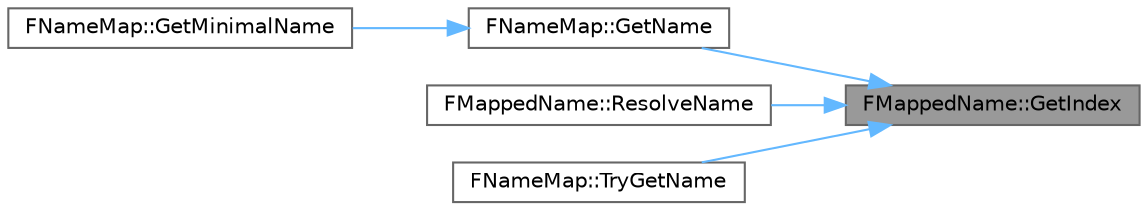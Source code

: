 digraph "FMappedName::GetIndex"
{
 // INTERACTIVE_SVG=YES
 // LATEX_PDF_SIZE
  bgcolor="transparent";
  edge [fontname=Helvetica,fontsize=10,labelfontname=Helvetica,labelfontsize=10];
  node [fontname=Helvetica,fontsize=10,shape=box,height=0.2,width=0.4];
  rankdir="RL";
  Node1 [id="Node000001",label="FMappedName::GetIndex",height=0.2,width=0.4,color="gray40", fillcolor="grey60", style="filled", fontcolor="black",tooltip=" "];
  Node1 -> Node2 [id="edge1_Node000001_Node000002",dir="back",color="steelblue1",style="solid",tooltip=" "];
  Node2 [id="Node000002",label="FNameMap::GetName",height=0.2,width=0.4,color="grey40", fillcolor="white", style="filled",URL="$df/d47/classFNameMap.html#a49af9367672d5d695565e0af137285f0",tooltip=" "];
  Node2 -> Node3 [id="edge2_Node000002_Node000003",dir="back",color="steelblue1",style="solid",tooltip=" "];
  Node3 [id="Node000003",label="FNameMap::GetMinimalName",height=0.2,width=0.4,color="grey40", fillcolor="white", style="filled",URL="$df/d47/classFNameMap.html#a33eb0837befecff6704e467ec6cc1d28",tooltip=" "];
  Node1 -> Node4 [id="edge3_Node000001_Node000004",dir="back",color="steelblue1",style="solid",tooltip=" "];
  Node4 [id="Node000004",label="FMappedName::ResolveName",height=0.2,width=0.4,color="grey40", fillcolor="white", style="filled",URL="$d7/dfb/classFMappedName.html#a5790a7ec7d6800e1e672891e33257b5a",tooltip=" "];
  Node1 -> Node5 [id="edge4_Node000001_Node000005",dir="back",color="steelblue1",style="solid",tooltip=" "];
  Node5 [id="Node000005",label="FNameMap::TryGetName",height=0.2,width=0.4,color="grey40", fillcolor="white", style="filled",URL="$df/d47/classFNameMap.html#a7ba591098ffa9aadacb7446c9666067a",tooltip=" "];
}
